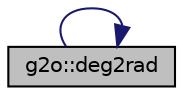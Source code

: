 digraph "g2o::deg2rad"
{
  edge [fontname="Helvetica",fontsize="10",labelfontname="Helvetica",labelfontsize="10"];
  node [fontname="Helvetica",fontsize="10",shape=record];
  rankdir="LR";
  Node12 [label="g2o::deg2rad",height=0.2,width=0.4,color="black", fillcolor="grey75", style="filled", fontcolor="black"];
  Node12 -> Node12 [color="midnightblue",fontsize="10",style="solid"];
}
